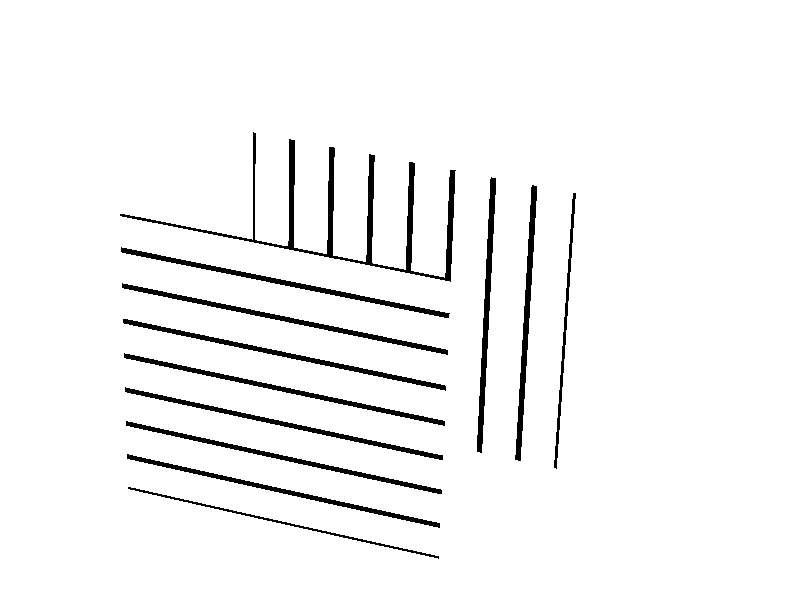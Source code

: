 // POV-Ray 3.7 Scene File "grid_0.pov"
// author: Friedrich A. Lohmueller,2005/Aug-2009/Jan-2011
// email: Friedrich.Lohmueller_at_t-online.de
// homepage: http://www.f-lohmueller.de
//
#version 3.7;
global_settings{ assumed_gamma 1.0 }
#default{ finish{ ambient 0.1 diffuse 0.9 }} 


#include "colors.inc"
#include "textures.inc"
// camera -----------------------------------------------------------
#declare Cam0 = camera {//ultra_wide_angle 
                        angle 20 
                        location  <0.0 , 0.0 ,-30.0>
                        look_at   <0.0 , 0.0 , 0.0>}
#declare Cam1 = camera {ultra_wide_angle angle 15 
                        location  <10.0 , 25 ,-28.0>
                        look_at   <0.9 , 1.75 , 0.0>}
camera{Cam1}
// sun ---------------------------------------------------------------
light_source{<500,1500,-2500> color White}
// sky ---------------------------------------------------------------
sphere{<0,0,0>,1 hollow 
              texture{pigment{gradient <0,1,0>
                              color_map{[0.00 color rgb<1,0.75,0> ]
                                        [0.30 color rgb<1,0.65,0>*0.8]
                                        [0.50 color White*1.1 ]
                                        [0.65 color rgb<1,0.65,0>*0.8]
                                        [1.00 color rgb<1,0.75,0> ]}
                              quick_color White 
                              scale 2 translate<0,-1,0>}
                      finish {ambient 1 diffuse 0} rotate<20,0,0>
                     } 
           scale 10000}
//--------------------------------------------------------------------------
//--------------------------------------------------------------------------

// background ----------------------------------------------<<<< grid macro
//----------------------------------------------------------
#macro Raster(RScale, RLine) 
       pigment{ gradient x scale RScale
                color_map{[0.000   color rgbt<0,0,0,0>]
                          [0+RLine color rgbt<0,0,0,0>]
                          [0+RLine color rgbt<1,1,1,1>]
                          [1-RLine color rgbt<1,1,1,1>]
                          [1-RLine color rgbt<0,0,0,0>]
                          [1.000   color rgbt<0,0,0,0>]} }
       finish { phong 0.1}
 #end// of Raster(RScale, RLine)-macro    
//---------------------------------------------------------- 


box {<0,0,0>,< 2,0.001,2> scale <1,1,1>                
     texture{ pigment{ color rgb<1,1,1>} 
              finish { phong 0.1 } }
     rotate<-90,0,0>
     scale 2
     rotate<5,0,0> translate<0.0,0,1.5>}

box {<0,0,0>,< 2,0.001,2> scale <1,1,1>                
     texture{ pigment{ color rgbt<1,1,1,0.85>} 
              finish { phong 0.1 } }
     texture{Raster( 1.0, 0.07) scale 0.25}
     rotate<-90,0,0>
     scale 2
     rotate<5,0,0> translate<-0.9,0,-0.5>}

box {<0,0,0>,< 2,0.001,2> scale <1,1,1>                
     texture{ pigment{ color rgbt<1,1,1,0.85>} 
              finish { phong 0.1} }
     texture{ Raster( 1.0, 0.07) scale 0.25 rotate<0,90,0>}
     rotate<-90,0,0>
     scale 2
     rotate<5,0,0> translate<-1.8,0,-2.5>}




//---------------------------------------------------------------end

